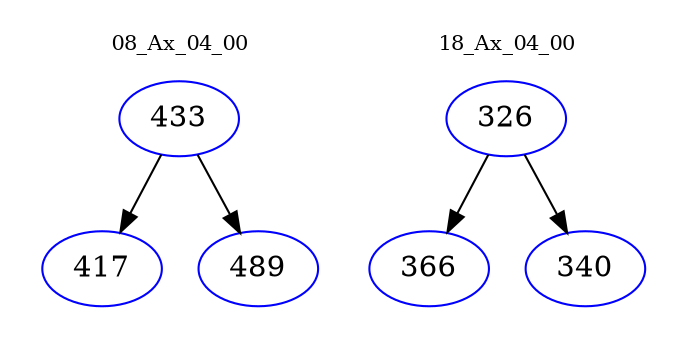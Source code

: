 digraph{
subgraph cluster_0 {
color = white
label = "08_Ax_04_00";
fontsize=10;
T0_433 [label="433", color="blue"]
T0_433 -> T0_417 [color="black"]
T0_417 [label="417", color="blue"]
T0_433 -> T0_489 [color="black"]
T0_489 [label="489", color="blue"]
}
subgraph cluster_1 {
color = white
label = "18_Ax_04_00";
fontsize=10;
T1_326 [label="326", color="blue"]
T1_326 -> T1_366 [color="black"]
T1_366 [label="366", color="blue"]
T1_326 -> T1_340 [color="black"]
T1_340 [label="340", color="blue"]
}
}
